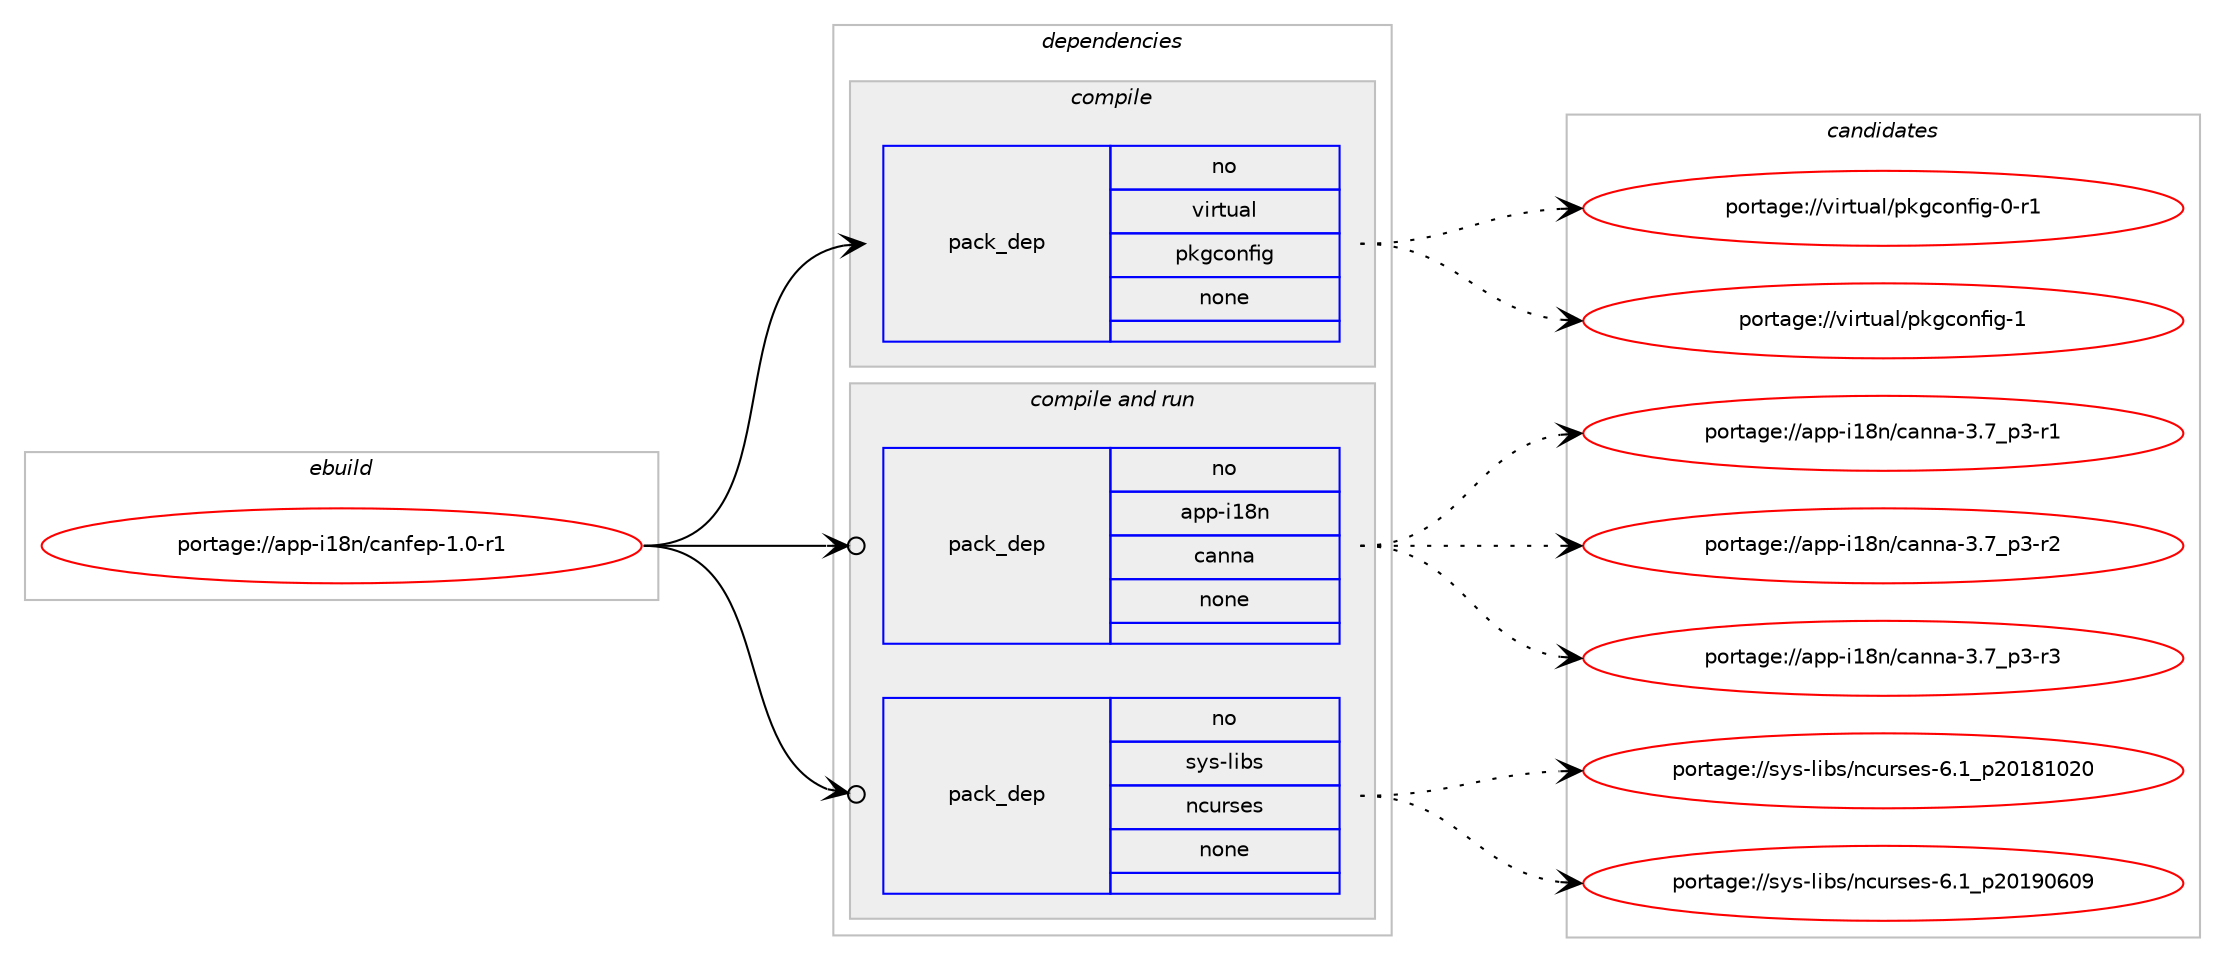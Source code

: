 digraph prolog {

# *************
# Graph options
# *************

newrank=true;
concentrate=true;
compound=true;
graph [rankdir=LR,fontname=Helvetica,fontsize=10,ranksep=1.5];#, ranksep=2.5, nodesep=0.2];
edge  [arrowhead=vee];
node  [fontname=Helvetica,fontsize=10];

# **********
# The ebuild
# **********

subgraph cluster_leftcol {
color=gray;
rank=same;
label=<<i>ebuild</i>>;
id [label="portage://app-i18n/canfep-1.0-r1", color=red, width=4, href="../app-i18n/canfep-1.0-r1.svg"];
}

# ****************
# The dependencies
# ****************

subgraph cluster_midcol {
color=gray;
label=<<i>dependencies</i>>;
subgraph cluster_compile {
fillcolor="#eeeeee";
style=filled;
label=<<i>compile</i>>;
subgraph pack21623 {
dependency29733 [label=<<TABLE BORDER="0" CELLBORDER="1" CELLSPACING="0" CELLPADDING="4" WIDTH="220"><TR><TD ROWSPAN="6" CELLPADDING="30">pack_dep</TD></TR><TR><TD WIDTH="110">no</TD></TR><TR><TD>virtual</TD></TR><TR><TD>pkgconfig</TD></TR><TR><TD>none</TD></TR><TR><TD></TD></TR></TABLE>>, shape=none, color=blue];
}
id:e -> dependency29733:w [weight=20,style="solid",arrowhead="vee"];
}
subgraph cluster_compileandrun {
fillcolor="#eeeeee";
style=filled;
label=<<i>compile and run</i>>;
subgraph pack21624 {
dependency29734 [label=<<TABLE BORDER="0" CELLBORDER="1" CELLSPACING="0" CELLPADDING="4" WIDTH="220"><TR><TD ROWSPAN="6" CELLPADDING="30">pack_dep</TD></TR><TR><TD WIDTH="110">no</TD></TR><TR><TD>app-i18n</TD></TR><TR><TD>canna</TD></TR><TR><TD>none</TD></TR><TR><TD></TD></TR></TABLE>>, shape=none, color=blue];
}
id:e -> dependency29734:w [weight=20,style="solid",arrowhead="odotvee"];
subgraph pack21625 {
dependency29735 [label=<<TABLE BORDER="0" CELLBORDER="1" CELLSPACING="0" CELLPADDING="4" WIDTH="220"><TR><TD ROWSPAN="6" CELLPADDING="30">pack_dep</TD></TR><TR><TD WIDTH="110">no</TD></TR><TR><TD>sys-libs</TD></TR><TR><TD>ncurses</TD></TR><TR><TD>none</TD></TR><TR><TD></TD></TR></TABLE>>, shape=none, color=blue];
}
id:e -> dependency29735:w [weight=20,style="solid",arrowhead="odotvee"];
}
subgraph cluster_run {
fillcolor="#eeeeee";
style=filled;
label=<<i>run</i>>;
}
}

# **************
# The candidates
# **************

subgraph cluster_choices {
rank=same;
color=gray;
label=<<i>candidates</i>>;

subgraph choice21623 {
color=black;
nodesep=1;
choiceportage11810511411611797108471121071039911111010210510345484511449 [label="portage://virtual/pkgconfig-0-r1", color=red, width=4,href="../virtual/pkgconfig-0-r1.svg"];
choiceportage1181051141161179710847112107103991111101021051034549 [label="portage://virtual/pkgconfig-1", color=red, width=4,href="../virtual/pkgconfig-1.svg"];
dependency29733:e -> choiceportage11810511411611797108471121071039911111010210510345484511449:w [style=dotted,weight="100"];
dependency29733:e -> choiceportage1181051141161179710847112107103991111101021051034549:w [style=dotted,weight="100"];
}
subgraph choice21624 {
color=black;
nodesep=1;
choiceportage97112112451054956110479997110110974551465595112514511449 [label="portage://app-i18n/canna-3.7_p3-r1", color=red, width=4,href="../app-i18n/canna-3.7_p3-r1.svg"];
choiceportage97112112451054956110479997110110974551465595112514511450 [label="portage://app-i18n/canna-3.7_p3-r2", color=red, width=4,href="../app-i18n/canna-3.7_p3-r2.svg"];
choiceportage97112112451054956110479997110110974551465595112514511451 [label="portage://app-i18n/canna-3.7_p3-r3", color=red, width=4,href="../app-i18n/canna-3.7_p3-r3.svg"];
dependency29734:e -> choiceportage97112112451054956110479997110110974551465595112514511449:w [style=dotted,weight="100"];
dependency29734:e -> choiceportage97112112451054956110479997110110974551465595112514511450:w [style=dotted,weight="100"];
dependency29734:e -> choiceportage97112112451054956110479997110110974551465595112514511451:w [style=dotted,weight="100"];
}
subgraph choice21625 {
color=black;
nodesep=1;
choiceportage1151211154510810598115471109911711411510111545544649951125048495649485048 [label="portage://sys-libs/ncurses-6.1_p20181020", color=red, width=4,href="../sys-libs/ncurses-6.1_p20181020.svg"];
choiceportage1151211154510810598115471109911711411510111545544649951125048495748544857 [label="portage://sys-libs/ncurses-6.1_p20190609", color=red, width=4,href="../sys-libs/ncurses-6.1_p20190609.svg"];
dependency29735:e -> choiceportage1151211154510810598115471109911711411510111545544649951125048495649485048:w [style=dotted,weight="100"];
dependency29735:e -> choiceportage1151211154510810598115471109911711411510111545544649951125048495748544857:w [style=dotted,weight="100"];
}
}

}
